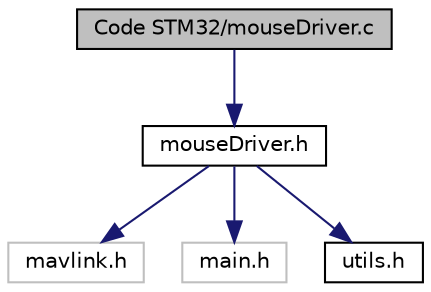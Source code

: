 digraph "Code STM32/mouseDriver.c"
{
 // LATEX_PDF_SIZE
  edge [fontname="Helvetica",fontsize="10",labelfontname="Helvetica",labelfontsize="10"];
  node [fontname="Helvetica",fontsize="10",shape=record];
  Node1 [label="Code STM32/mouseDriver.c",height=0.2,width=0.4,color="black", fillcolor="grey75", style="filled", fontcolor="black",tooltip="Implementation of the driver for the mouse treadmil project."];
  Node1 -> Node2 [color="midnightblue",fontsize="10",style="solid",fontname="Helvetica"];
  Node2 [label="mouseDriver.h",height=0.2,width=0.4,color="black", fillcolor="white", style="filled",URL="$dd/db8/mouse_driver_8h.html",tooltip="Header of the driver for the mouse treadmil project."];
  Node2 -> Node3 [color="midnightblue",fontsize="10",style="solid",fontname="Helvetica"];
  Node3 [label="mavlink.h",height=0.2,width=0.4,color="grey75", fillcolor="white", style="filled",tooltip=" "];
  Node2 -> Node4 [color="midnightblue",fontsize="10",style="solid",fontname="Helvetica"];
  Node4 [label="main.h",height=0.2,width=0.4,color="grey75", fillcolor="white", style="filled",tooltip=" "];
  Node2 -> Node5 [color="midnightblue",fontsize="10",style="solid",fontname="Helvetica"];
  Node5 [label="utils.h",height=0.2,width=0.4,color="black", fillcolor="white", style="filled",URL="$d5/d60/utils_8h.html",tooltip=" "];
}
